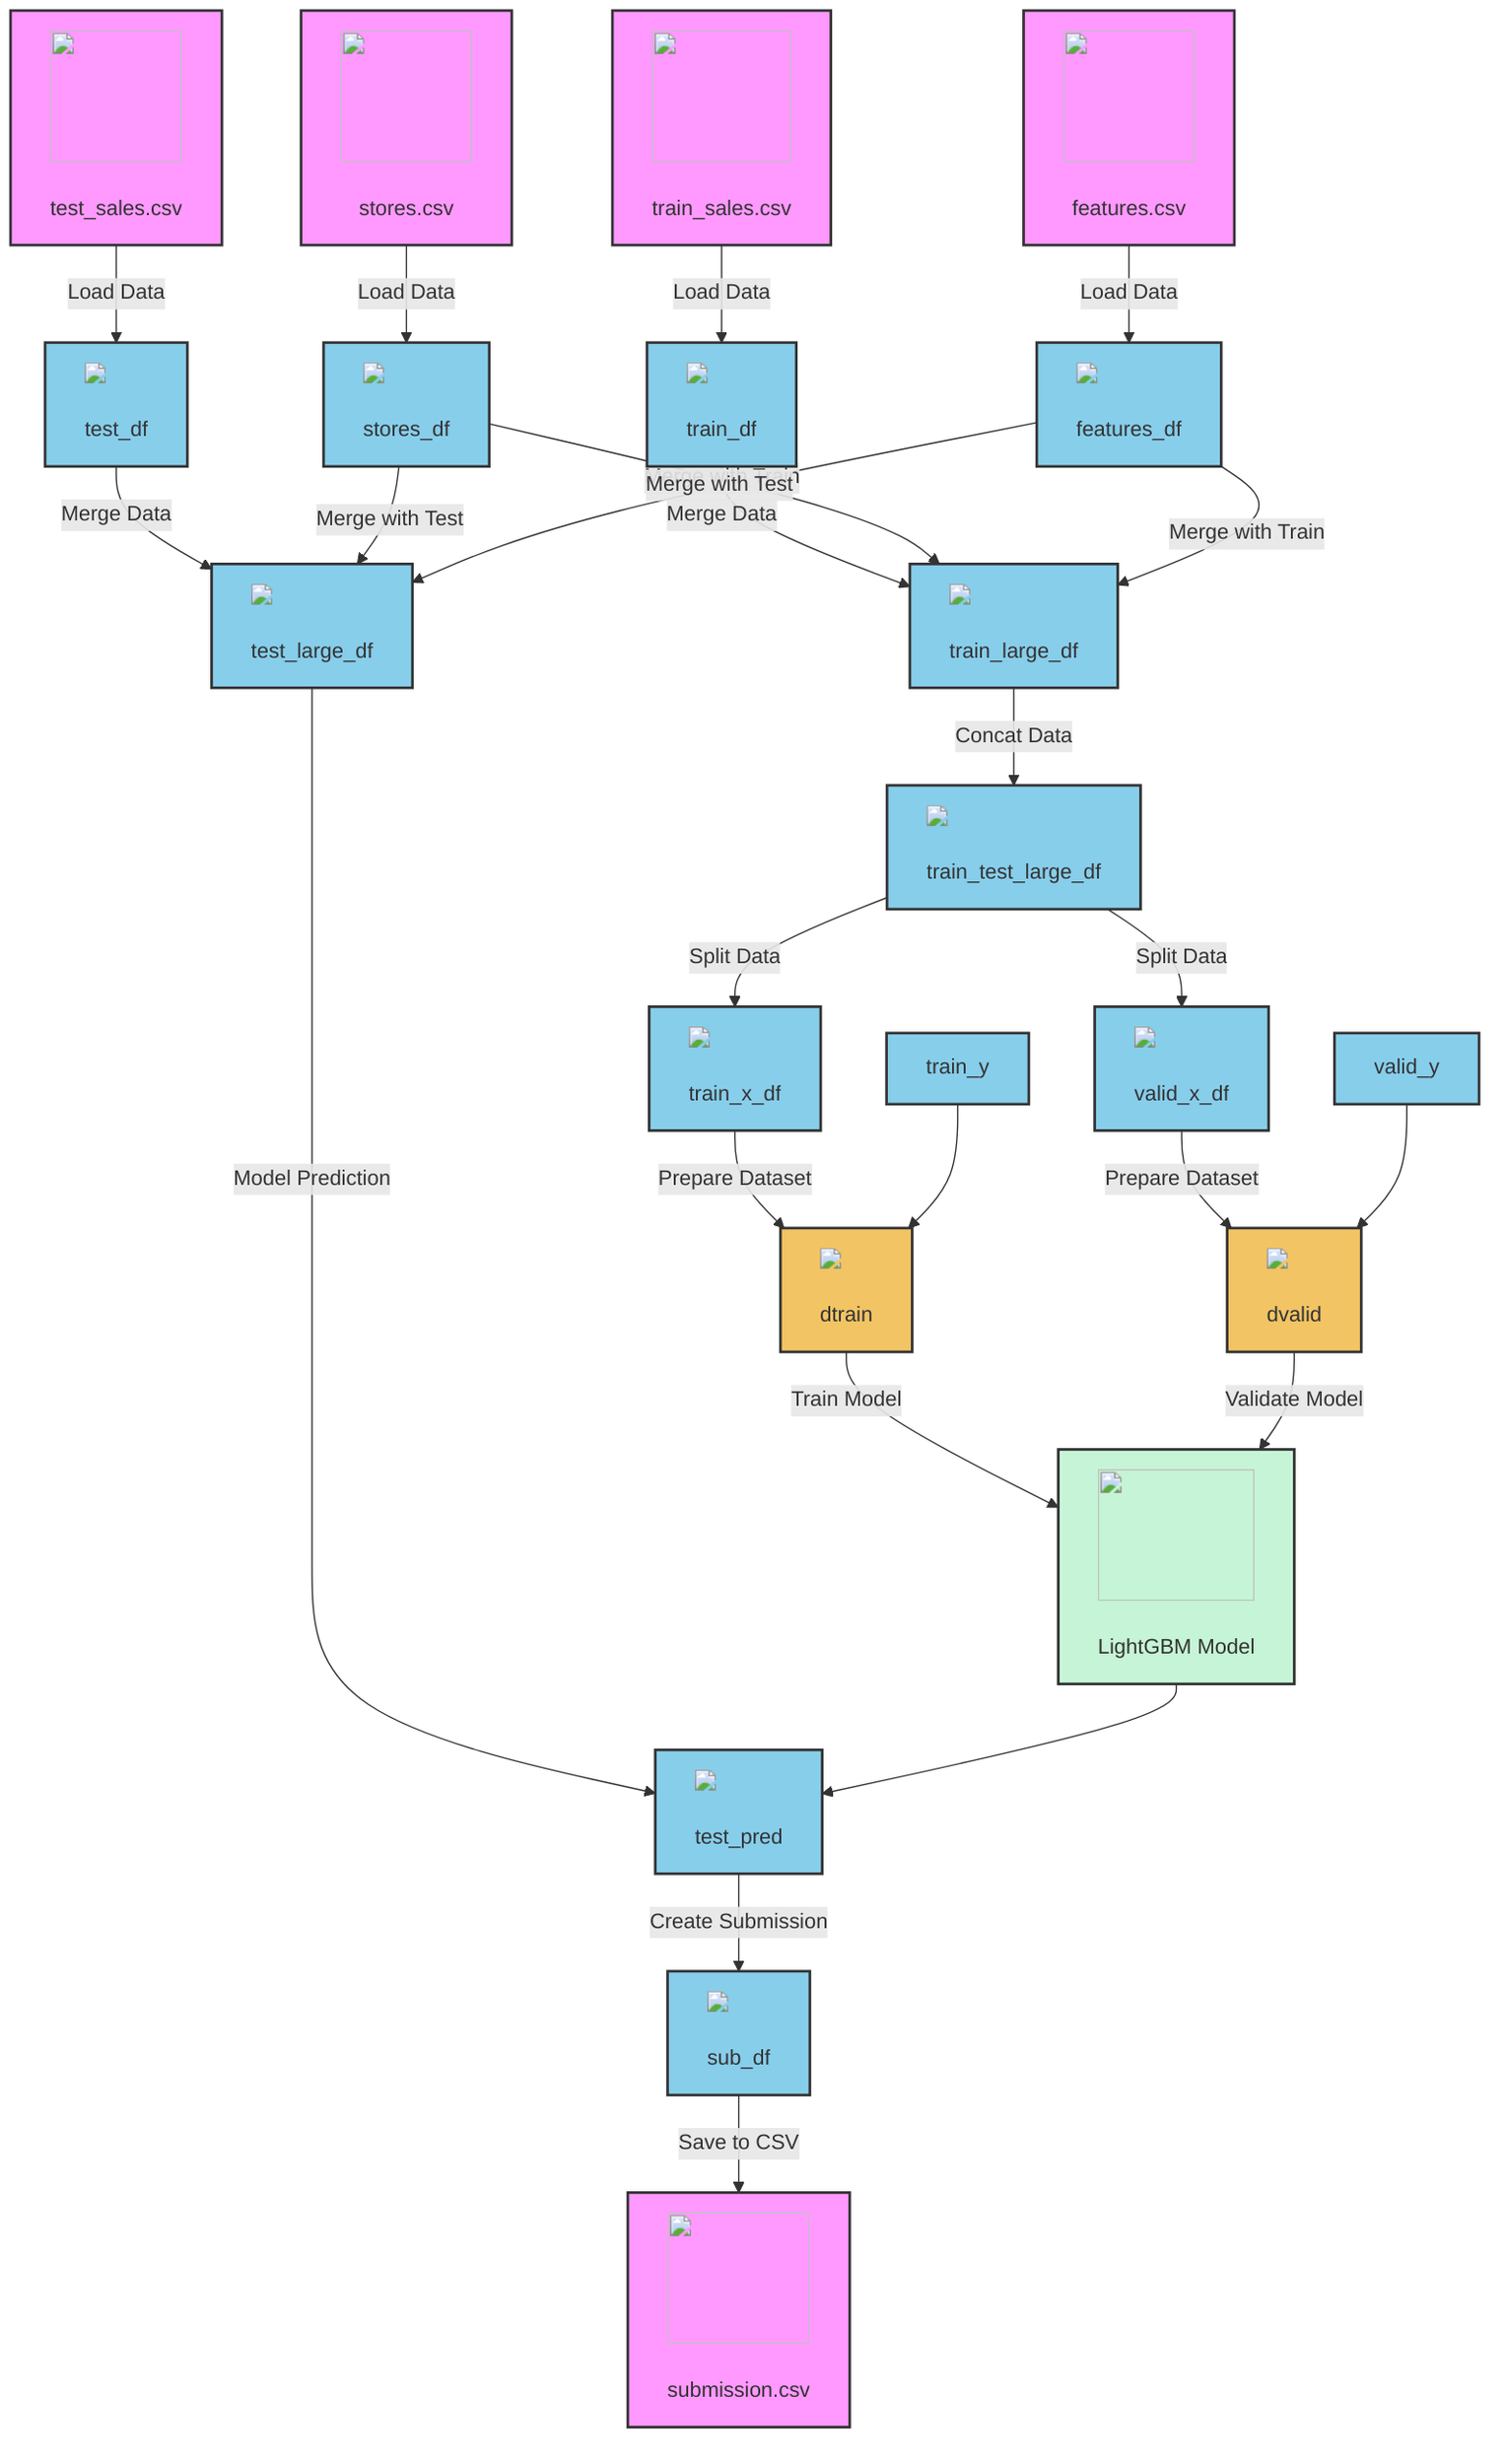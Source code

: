 flowchart TD

    %% Data Sources
    A1["<img src='icons/file.svg' width=100 height=100/> <br/> train_sales.csv"]:::file -->|Load Data| B1["<img src='dummy_plots/barplot_template.svg'/> <br/> train_df"]:::data
    A2["<img src='icons/file.svg' width=100 height=100/> <br/> test_sales.csv"]:::file -->|Load Data| B2["<img src='dummy_plots/barplot_template.svg'/> <br/> test_df"]:::data
    A3["<img src='icons/file.svg' width=100 height=100/> <br/> stores.csv"]:::file -->|Load Data| B3["<img src='dummy_plots/barplot_template.svg'/> <br/> stores_df"]:::data
    A4["<img src='icons/file.svg' width=100 height=100/> <br/> features.csv"]:::file -->|Load Data| B4["<img src='dummy_plots/barplot_template.svg'/> <br/> features_df"]:::data

    %% Data Merging
    B1 -->|Merge Data| C1["<img src='dummy_plots/barplot_template.svg'/> <br/> train_large_df"]:::data
    B2 -->|Merge Data| C2["<img src='dummy_plots/barplot_template.svg'/> <br/> test_large_df"]:::data
    B3 -->|Merge with Train| C1
    B3 -->|Merge with Test| C2
    B4 -->|Merge with Train| C1
    B4 -->|Merge with Test| C2

    %% Processing Train Data
    C1 -->|Concat Data| D1["<img src='dummy_plots/barplot_template.svg'/> <br/> train_test_large_df"]:::data
    D1 -->|Split Data| E1["<img src='dummy_plots/barplot_template.svg'/> <br/> train_x_df"]:::data
    D1 -->|Split Data| E2["<img src='dummy_plots/barplot_template.svg'/> <br/> valid_x_df"]:::data

    %% Training Data Preparation
    E1 -->|Prepare Dataset| F1["<img src='dummy_plots/barplot_template.svg'/> <br/> dtrain"]:::model_data
    E2 -->|Prepare Dataset| F2["<img src='dummy_plots/barplot_template.svg'/> <br/> dvalid"]:::model_data
    G1["train_y"]:::data --> F1
    G2["valid_y"]:::data --> F2

    %% Model Training
    F1 -->|Train Model| H1["<img src='icons/brain.svg' width=100 height=100/> <br/> LightGBM Model"]:::model
    F2 -->|Validate Model| H1

    %% Predictions
    C2 -->|Model Prediction| I1["<img src='dummy_plots/barplot_template.svg'/> <br/> test_pred"]:::data
    H1 --> I1

    %% Submission Preparation
    I1 -->|Create Submission| J1["<img src='dummy_plots/barplot_template.svg'/> <br/> sub_df"]:::data
    J1 -->|Save to CSV| K1["<img src='icons/file.svg' width=100 height=100/> <br/> submission.csv"]:::file

    classDef file fill:#f9f,stroke:#333,stroke-width:2px;
    classDef data fill:#87CEEB,stroke:#333,stroke-width:2px;
    classDef model fill:#C6F4D6,stroke:#333,stroke-width:2px;
    classDef model_data fill:#F2C464,stroke:#333,stroke-width:2px;